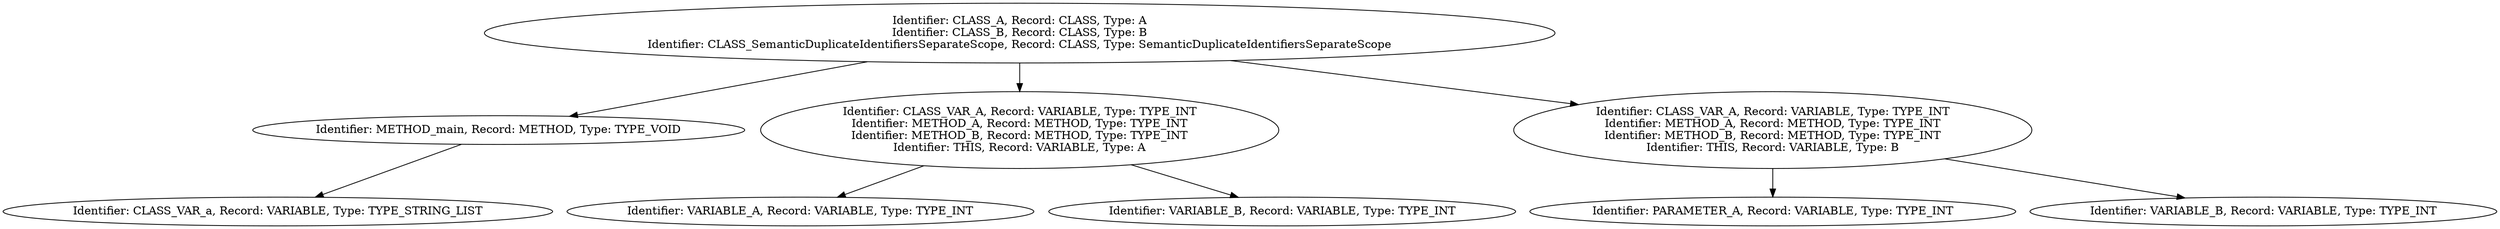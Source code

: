 digraph {
n0 [label="Identifier: CLASS_A, Record: CLASS, Type: A\nIdentifier: CLASS_B, Record: CLASS, Type: B\nIdentifier: CLASS_SemanticDuplicateIdentifiersSeparateScope, Record: CLASS, Type: SemanticDuplicateIdentifiersSeparateScope\n"];
n1 [label="Identifier: METHOD_main, Record: METHOD, Type: TYPE_VOID\n"];
n2 [label="Identifier: CLASS_VAR_a, Record: VARIABLE, Type: TYPE_STRING_LIST\n"];
n1 -> n2
n0 -> n1
n3 [label="Identifier: CLASS_VAR_A, Record: VARIABLE, Type: TYPE_INT\nIdentifier: METHOD_A, Record: METHOD, Type: TYPE_INT\nIdentifier: METHOD_B, Record: METHOD, Type: TYPE_INT\nIdentifier: THIS, Record: VARIABLE, Type: A\n"];
n4 [label="Identifier: VARIABLE_A, Record: VARIABLE, Type: TYPE_INT\n"];
n3 -> n4
n5 [label="Identifier: VARIABLE_B, Record: VARIABLE, Type: TYPE_INT\n"];
n3 -> n5
n0 -> n3
n6 [label="Identifier: CLASS_VAR_A, Record: VARIABLE, Type: TYPE_INT\nIdentifier: METHOD_A, Record: METHOD, Type: TYPE_INT\nIdentifier: METHOD_B, Record: METHOD, Type: TYPE_INT\nIdentifier: THIS, Record: VARIABLE, Type: B\n"];
n7 [label="Identifier: PARAMETER_A, Record: VARIABLE, Type: TYPE_INT\n"];
n6 -> n7
n8 [label="Identifier: VARIABLE_B, Record: VARIABLE, Type: TYPE_INT\n"];
n6 -> n8
n0 -> n6
}
